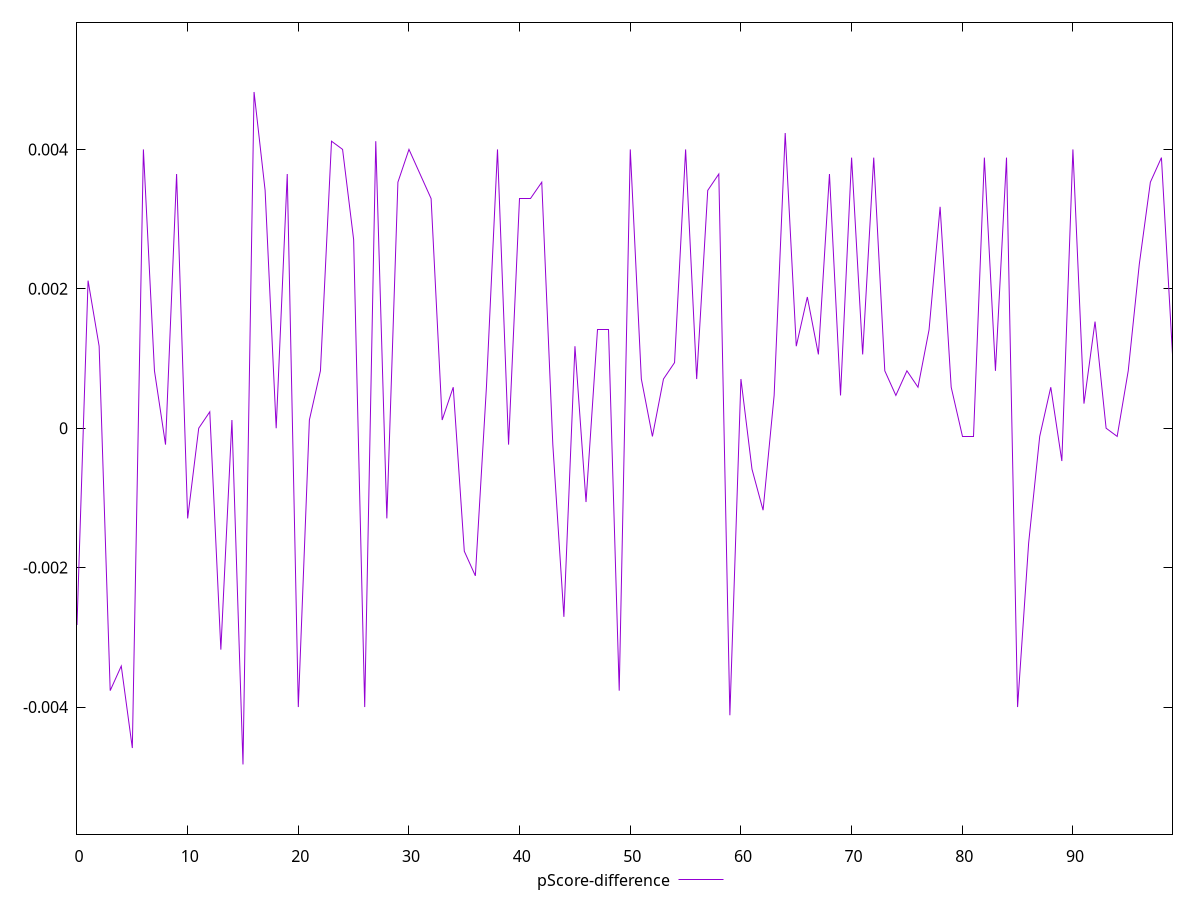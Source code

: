 reset

$pScoreDifference <<EOF
0 -0.0028235294117647247
1 0.0021176470588235574
2 0.0011764705882352788
3 -0.003764705882352948
4 -0.0034117647058823364
5 -0.004588235294117671
6 0.003999999999999948
7 0.0008235294117647229
8 -0.00023529411764705577
9 0.003647058823529392
10 -0.001294117647058779
11 0
12 0.00023529411764705577
13 -0.003176470588235336
14 0.00011764705882355564
15 -0.004823529411764671
16 0.004823529411764671
17 0.0034117647058823364
18 0
19 0.003647058823529392
20 -0.0040000000000000036
21 0.00011764705882355564
22 0.0008235294117646674
23 0.004117647058823504
24 0.003999999999999948
25 0.0027058823529412246
26 -0.0040000000000000036
27 0.004117647058823504
28 -0.001294117647058779
29 0.0035294117647058365
30 0.003999999999999948
31 0.003647058823529392
32 0.0032941176470587807
33 0.00011764705882355564
34 0.0005882352941176672
35 -0.001764705882352946
36 -0.0021176470588235574
37 0.0005882352941176672
38 0.003999999999999948
39 -0.00023529411764705577
40 0.0032941176470587807
41 0.0032941176470587807
42 0.0035294117647058365
43 -0.00023529411764705577
44 -0.002705882352941169
45 0.0011764705882353343
46 -0.0010588235294117232
47 0.0014117647058823901
48 0.0014117647058823901
49 -0.003764705882352948
50 0.003999999999999948
51 0.0007058823529412228
52 -0.00011764705882350013
53 0.0007058823529412228
54 0.0009411764705882231
55 0.003999999999999948
56 0.0007058823529412228
57 0.0034117647058823364
58 0.003647058823529392
59 -0.004117647058823559
60 0.0007058823529412228
61 -0.0005882352941176117
62 -0.0011764705882352788
63 0.00047058823529411153
64 0.004235294117647059
65 0.0011764705882353343
66 0.0018823529411765016
67 0.0010588235294117787
68 0.003647058823529392
69 0.00047058823529411153
70 0.003882352941176448
71 0.0010588235294117232
72 0.003882352941176448
73 0.0008235294117647229
74 0.00047058823529411153
75 0.0008235294117647229
76 0.0005882352941176672
77 0.0014117647058823901
78 0.0031764705882352806
79 0.0005882352941176672
80 -0.00011764705882350013
81 -0.00011764705882350013
82 0.003882352941176448
83 0.0008235294117647229
84 0.003882352941176448
85 -0.0040000000000000036
86 -0.0016470588235294459
87 -0.00011764705882350013
88 0.0005882352941176672
89 -0.00047058823529411153
90 0.003999999999999948
91 0.0003529411764706114
92 0.0015294117647058902
93 0
94 -0.00011764705882355564
95 0.0008235294117646674
96 0.0023529411764705577
97 0.0035294117647058365
98 0.003882352941176448
99 0.0010588235294117232
EOF

set key outside below
set xrange [0:99]
set yrange [-0.005823529411764671:0.005823529411764671]
set trange [-0.005823529411764671:0.005823529411764671]
set terminal svg size 640, 500 enhanced background rgb 'white'
set output "report/report_00029_2021-02-24T13-36-40.390Z/uses-rel-preload/samples/agenda/pScore-difference/values.svg"

plot $pScoreDifference title "pScore-difference" with line

reset
